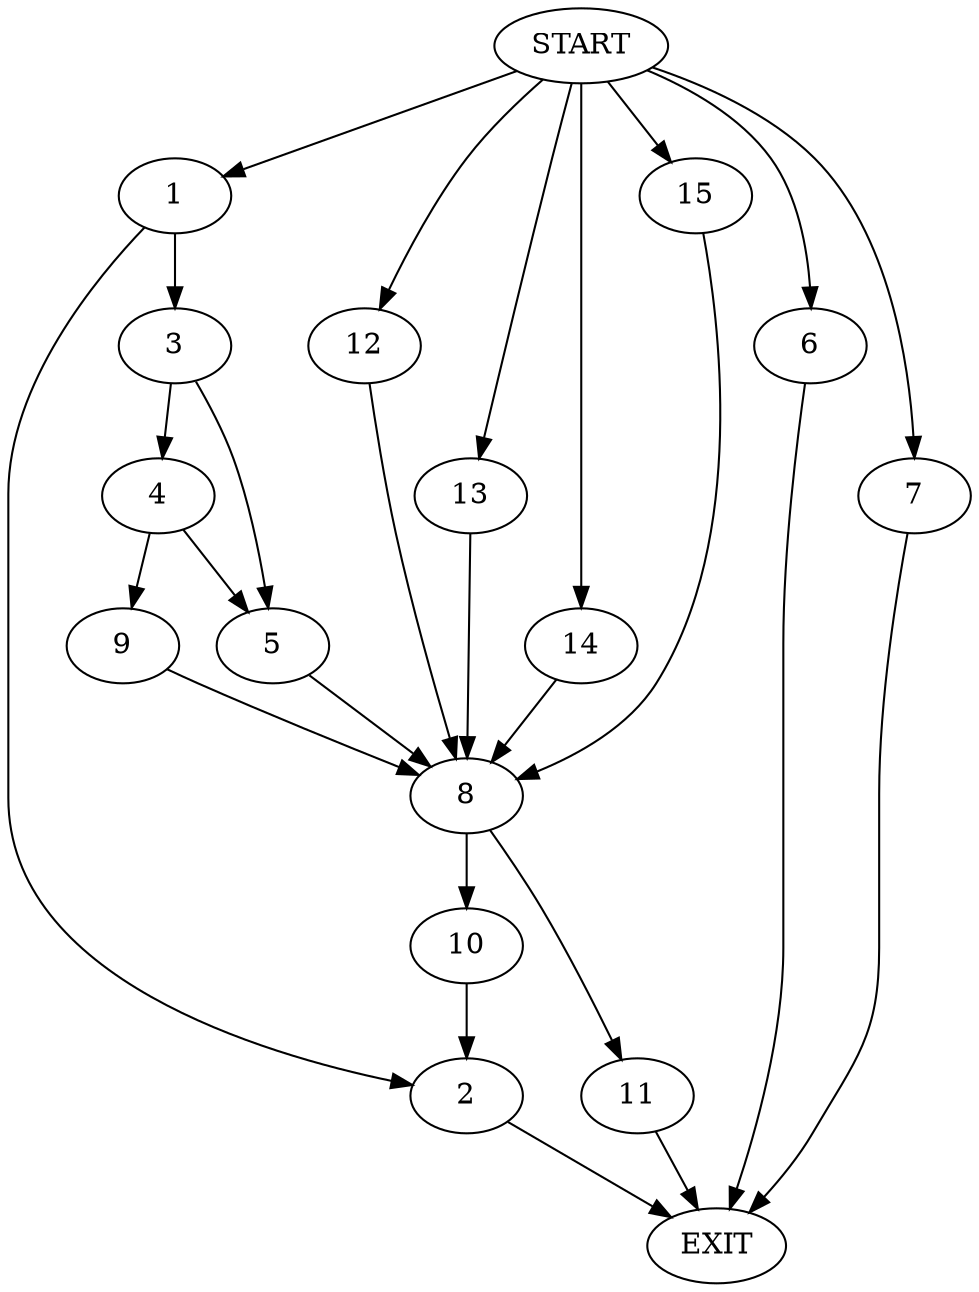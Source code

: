 digraph {
0 [label="START"]
16 [label="EXIT"]
0 -> 1
1 -> 2
1 -> 3
2 -> 16
3 -> 4
3 -> 5
0 -> 6
6 -> 16
0 -> 7
7 -> 16
5 -> 8
4 -> 5
4 -> 9
9 -> 8
8 -> 10
8 -> 11
0 -> 12
12 -> 8
0 -> 13
13 -> 8
0 -> 14
14 -> 8
0 -> 15
15 -> 8
11 -> 16
10 -> 2
}

